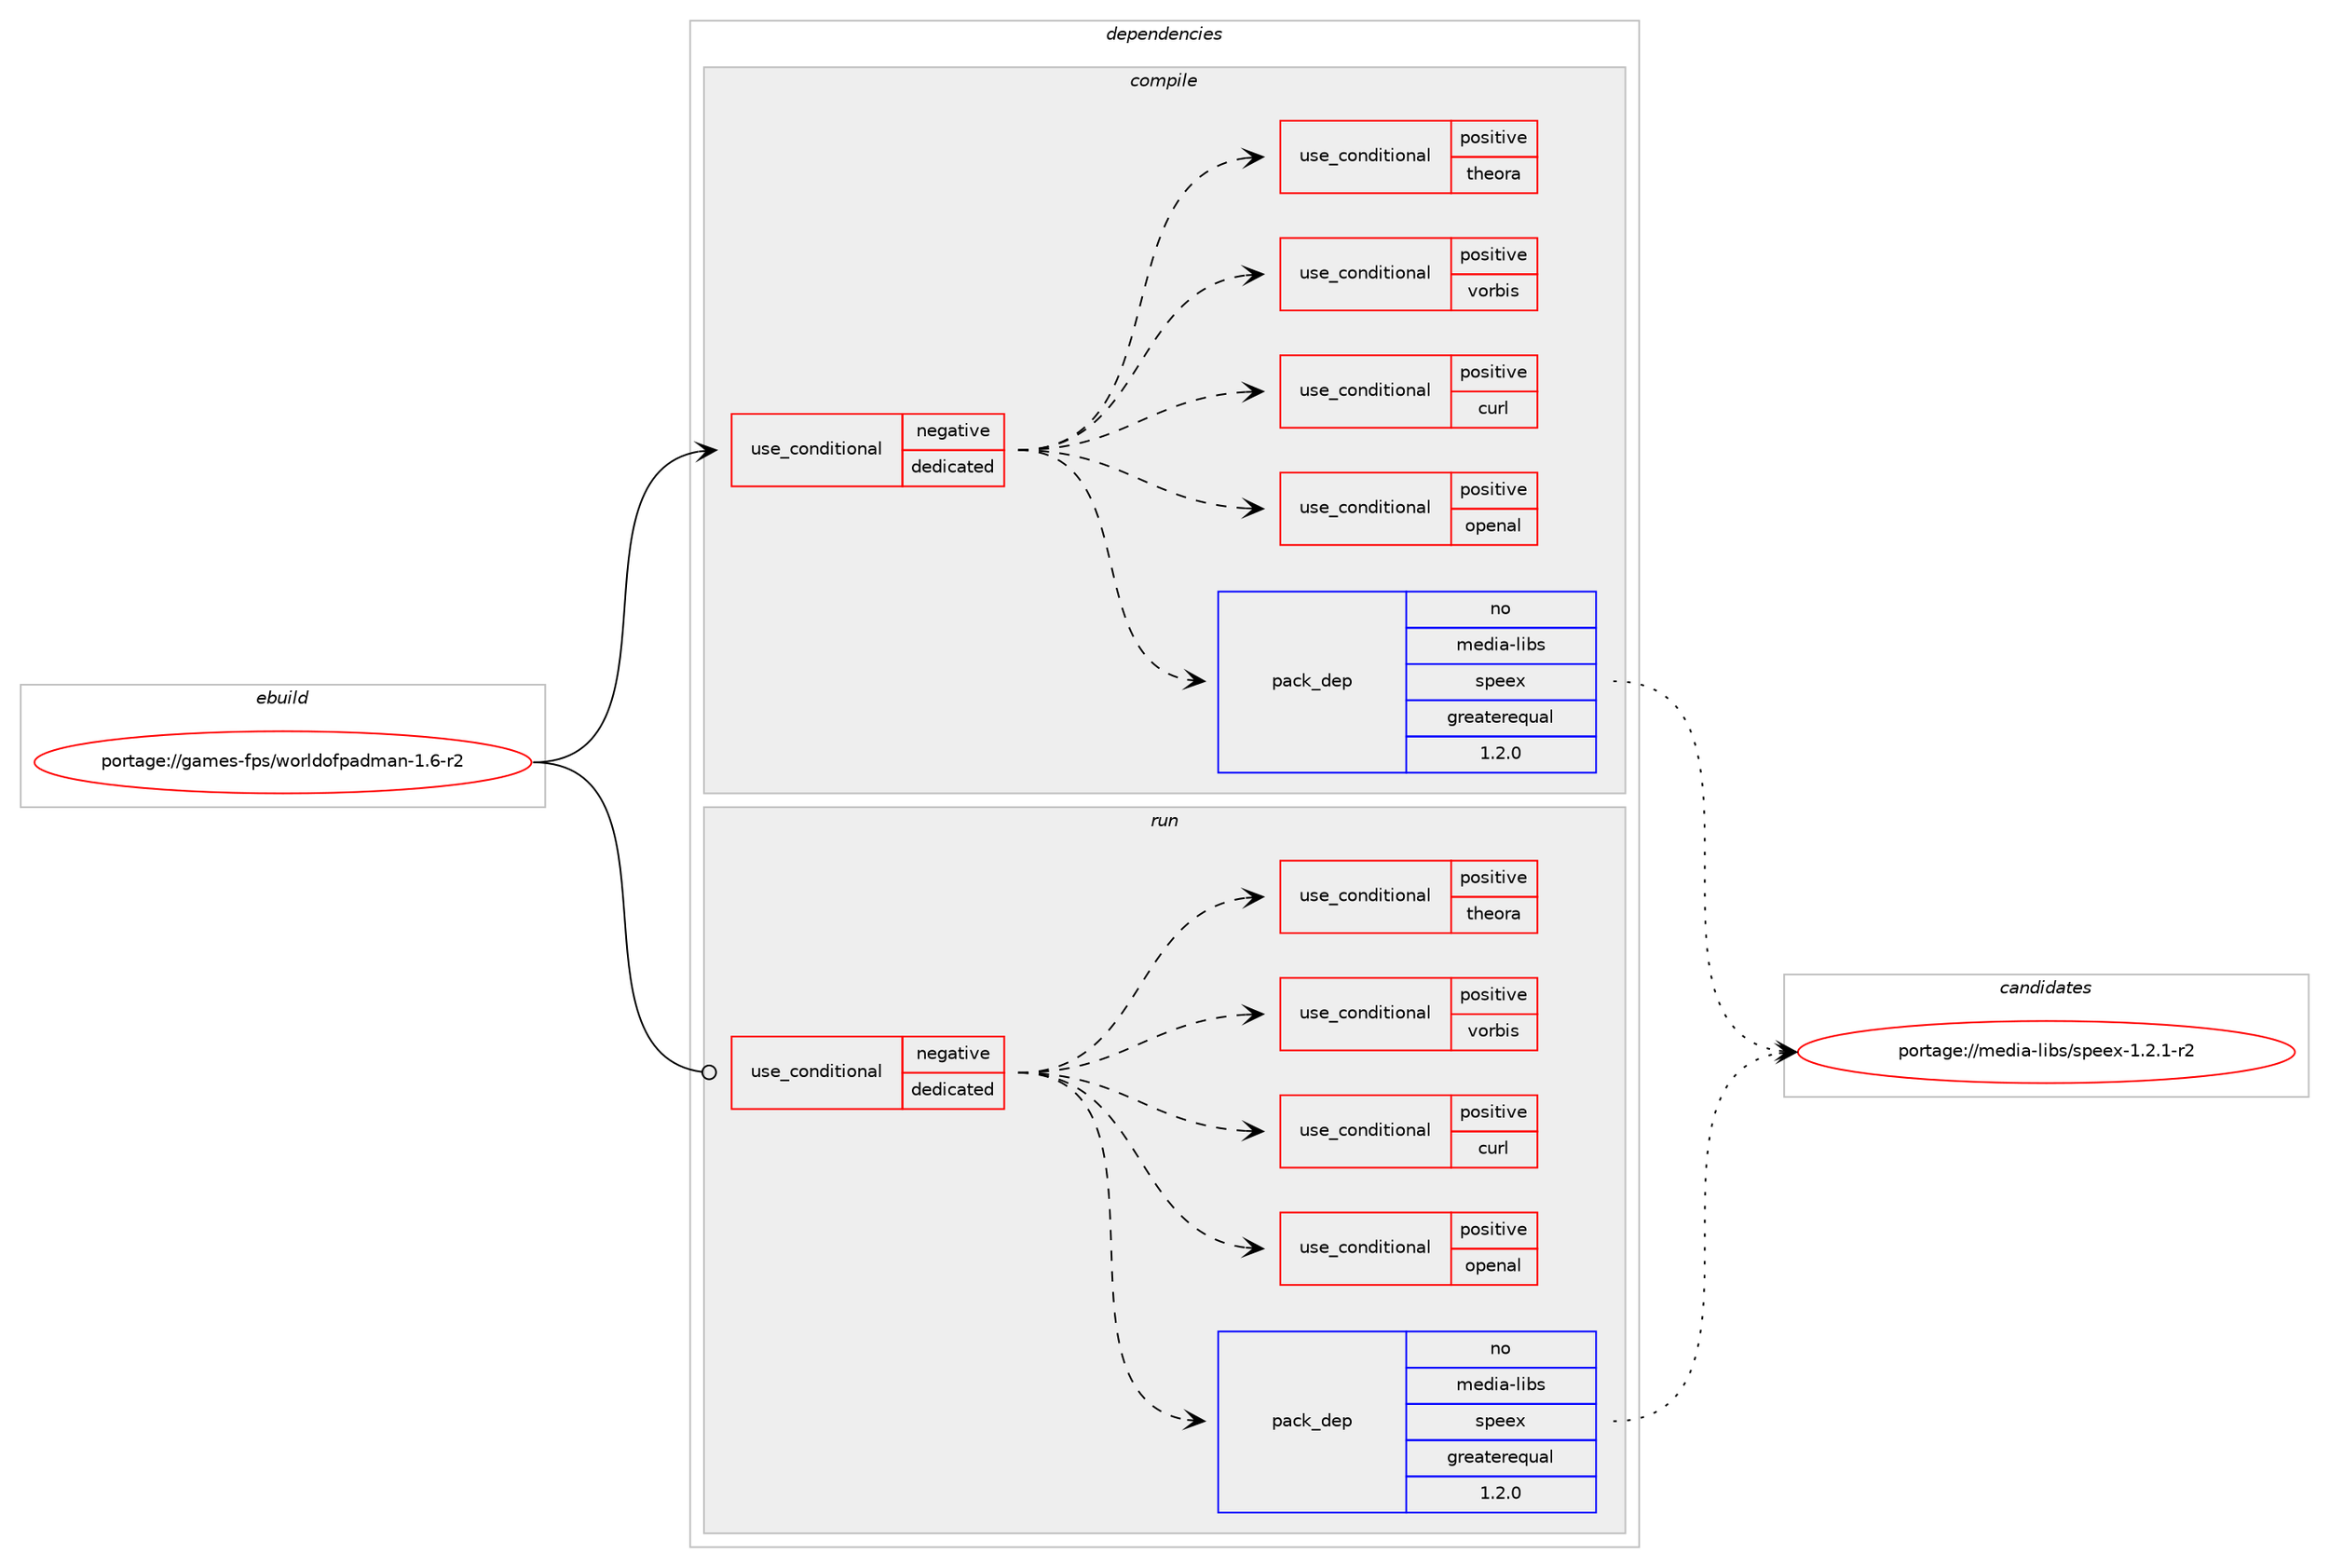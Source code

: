 digraph prolog {

# *************
# Graph options
# *************

newrank=true;
concentrate=true;
compound=true;
graph [rankdir=LR,fontname=Helvetica,fontsize=10,ranksep=1.5];#, ranksep=2.5, nodesep=0.2];
edge  [arrowhead=vee];
node  [fontname=Helvetica,fontsize=10];

# **********
# The ebuild
# **********

subgraph cluster_leftcol {
color=gray;
rank=same;
label=<<i>ebuild</i>>;
id [label="portage://games-fps/worldofpadman-1.6-r2", color=red, width=4, href="../games-fps/worldofpadman-1.6-r2.svg"];
}

# ****************
# The dependencies
# ****************

subgraph cluster_midcol {
color=gray;
label=<<i>dependencies</i>>;
subgraph cluster_compile {
fillcolor="#eeeeee";
style=filled;
label=<<i>compile</i>>;
subgraph cond62644 {
dependency115743 [label=<<TABLE BORDER="0" CELLBORDER="1" CELLSPACING="0" CELLPADDING="4"><TR><TD ROWSPAN="3" CELLPADDING="10">use_conditional</TD></TR><TR><TD>negative</TD></TR><TR><TD>dedicated</TD></TR></TABLE>>, shape=none, color=red];
subgraph pack51614 {
dependency115744 [label=<<TABLE BORDER="0" CELLBORDER="1" CELLSPACING="0" CELLPADDING="4" WIDTH="220"><TR><TD ROWSPAN="6" CELLPADDING="30">pack_dep</TD></TR><TR><TD WIDTH="110">no</TD></TR><TR><TD>media-libs</TD></TR><TR><TD>speex</TD></TR><TR><TD>greaterequal</TD></TR><TR><TD>1.2.0</TD></TR></TABLE>>, shape=none, color=blue];
}
dependency115743:e -> dependency115744:w [weight=20,style="dashed",arrowhead="vee"];
# *** BEGIN UNKNOWN DEPENDENCY TYPE (TODO) ***
# dependency115743 -> package_dependency(portage://games-fps/worldofpadman-1.6-r2,install,no,media-libs,speexdsp,none,[,,],[],[])
# *** END UNKNOWN DEPENDENCY TYPE (TODO) ***

# *** BEGIN UNKNOWN DEPENDENCY TYPE (TODO) ***
# dependency115743 -> package_dependency(portage://games-fps/worldofpadman-1.6-r2,install,no,virtual,jpeg,none,[,,],[slot(0)],[])
# *** END UNKNOWN DEPENDENCY TYPE (TODO) ***

# *** BEGIN UNKNOWN DEPENDENCY TYPE (TODO) ***
# dependency115743 -> package_dependency(portage://games-fps/worldofpadman-1.6-r2,install,no,media-libs,libsdl,none,[,,],[],[use(enable(joystick),none),use(enable(opengl),none),use(enable(video),none),use(enable(X),none)])
# *** END UNKNOWN DEPENDENCY TYPE (TODO) ***

# *** BEGIN UNKNOWN DEPENDENCY TYPE (TODO) ***
# dependency115743 -> package_dependency(portage://games-fps/worldofpadman-1.6-r2,install,no,virtual,opengl,none,[,,],[],[])
# *** END UNKNOWN DEPENDENCY TYPE (TODO) ***

# *** BEGIN UNKNOWN DEPENDENCY TYPE (TODO) ***
# dependency115743 -> package_dependency(portage://games-fps/worldofpadman-1.6-r2,install,no,virtual,glu,none,[,,],[],[])
# *** END UNKNOWN DEPENDENCY TYPE (TODO) ***

subgraph cond62645 {
dependency115745 [label=<<TABLE BORDER="0" CELLBORDER="1" CELLSPACING="0" CELLPADDING="4"><TR><TD ROWSPAN="3" CELLPADDING="10">use_conditional</TD></TR><TR><TD>positive</TD></TR><TR><TD>openal</TD></TR></TABLE>>, shape=none, color=red];
# *** BEGIN UNKNOWN DEPENDENCY TYPE (TODO) ***
# dependency115745 -> package_dependency(portage://games-fps/worldofpadman-1.6-r2,install,no,media-libs,openal,none,[,,],[],[])
# *** END UNKNOWN DEPENDENCY TYPE (TODO) ***

}
dependency115743:e -> dependency115745:w [weight=20,style="dashed",arrowhead="vee"];
subgraph cond62646 {
dependency115746 [label=<<TABLE BORDER="0" CELLBORDER="1" CELLSPACING="0" CELLPADDING="4"><TR><TD ROWSPAN="3" CELLPADDING="10">use_conditional</TD></TR><TR><TD>positive</TD></TR><TR><TD>curl</TD></TR></TABLE>>, shape=none, color=red];
# *** BEGIN UNKNOWN DEPENDENCY TYPE (TODO) ***
# dependency115746 -> package_dependency(portage://games-fps/worldofpadman-1.6-r2,install,no,net-misc,curl,none,[,,],[],[])
# *** END UNKNOWN DEPENDENCY TYPE (TODO) ***

}
dependency115743:e -> dependency115746:w [weight=20,style="dashed",arrowhead="vee"];
subgraph cond62647 {
dependency115747 [label=<<TABLE BORDER="0" CELLBORDER="1" CELLSPACING="0" CELLPADDING="4"><TR><TD ROWSPAN="3" CELLPADDING="10">use_conditional</TD></TR><TR><TD>positive</TD></TR><TR><TD>vorbis</TD></TR></TABLE>>, shape=none, color=red];
# *** BEGIN UNKNOWN DEPENDENCY TYPE (TODO) ***
# dependency115747 -> package_dependency(portage://games-fps/worldofpadman-1.6-r2,install,no,media-libs,libvorbis,none,[,,],[],[])
# *** END UNKNOWN DEPENDENCY TYPE (TODO) ***

}
dependency115743:e -> dependency115747:w [weight=20,style="dashed",arrowhead="vee"];
subgraph cond62648 {
dependency115748 [label=<<TABLE BORDER="0" CELLBORDER="1" CELLSPACING="0" CELLPADDING="4"><TR><TD ROWSPAN="3" CELLPADDING="10">use_conditional</TD></TR><TR><TD>positive</TD></TR><TR><TD>theora</TD></TR></TABLE>>, shape=none, color=red];
# *** BEGIN UNKNOWN DEPENDENCY TYPE (TODO) ***
# dependency115748 -> package_dependency(portage://games-fps/worldofpadman-1.6-r2,install,no,media-libs,libtheora,none,[,,],[],[])
# *** END UNKNOWN DEPENDENCY TYPE (TODO) ***

# *** BEGIN UNKNOWN DEPENDENCY TYPE (TODO) ***
# dependency115748 -> package_dependency(portage://games-fps/worldofpadman-1.6-r2,install,no,media-libs,libogg,none,[,,],[],[])
# *** END UNKNOWN DEPENDENCY TYPE (TODO) ***

}
dependency115743:e -> dependency115748:w [weight=20,style="dashed",arrowhead="vee"];
}
id:e -> dependency115743:w [weight=20,style="solid",arrowhead="vee"];
# *** BEGIN UNKNOWN DEPENDENCY TYPE (TODO) ***
# id -> package_dependency(portage://games-fps/worldofpadman-1.6-r2,install,no,sys-libs,zlib,none,[,,],[],[])
# *** END UNKNOWN DEPENDENCY TYPE (TODO) ***

}
subgraph cluster_compileandrun {
fillcolor="#eeeeee";
style=filled;
label=<<i>compile and run</i>>;
}
subgraph cluster_run {
fillcolor="#eeeeee";
style=filled;
label=<<i>run</i>>;
subgraph cond62649 {
dependency115749 [label=<<TABLE BORDER="0" CELLBORDER="1" CELLSPACING="0" CELLPADDING="4"><TR><TD ROWSPAN="3" CELLPADDING="10">use_conditional</TD></TR><TR><TD>negative</TD></TR><TR><TD>dedicated</TD></TR></TABLE>>, shape=none, color=red];
subgraph pack51615 {
dependency115750 [label=<<TABLE BORDER="0" CELLBORDER="1" CELLSPACING="0" CELLPADDING="4" WIDTH="220"><TR><TD ROWSPAN="6" CELLPADDING="30">pack_dep</TD></TR><TR><TD WIDTH="110">no</TD></TR><TR><TD>media-libs</TD></TR><TR><TD>speex</TD></TR><TR><TD>greaterequal</TD></TR><TR><TD>1.2.0</TD></TR></TABLE>>, shape=none, color=blue];
}
dependency115749:e -> dependency115750:w [weight=20,style="dashed",arrowhead="vee"];
# *** BEGIN UNKNOWN DEPENDENCY TYPE (TODO) ***
# dependency115749 -> package_dependency(portage://games-fps/worldofpadman-1.6-r2,run,no,media-libs,speexdsp,none,[,,],[],[])
# *** END UNKNOWN DEPENDENCY TYPE (TODO) ***

# *** BEGIN UNKNOWN DEPENDENCY TYPE (TODO) ***
# dependency115749 -> package_dependency(portage://games-fps/worldofpadman-1.6-r2,run,no,virtual,jpeg,none,[,,],[slot(0)],[])
# *** END UNKNOWN DEPENDENCY TYPE (TODO) ***

# *** BEGIN UNKNOWN DEPENDENCY TYPE (TODO) ***
# dependency115749 -> package_dependency(portage://games-fps/worldofpadman-1.6-r2,run,no,media-libs,libsdl,none,[,,],[],[use(enable(joystick),none),use(enable(opengl),none),use(enable(video),none),use(enable(X),none)])
# *** END UNKNOWN DEPENDENCY TYPE (TODO) ***

# *** BEGIN UNKNOWN DEPENDENCY TYPE (TODO) ***
# dependency115749 -> package_dependency(portage://games-fps/worldofpadman-1.6-r2,run,no,virtual,opengl,none,[,,],[],[])
# *** END UNKNOWN DEPENDENCY TYPE (TODO) ***

# *** BEGIN UNKNOWN DEPENDENCY TYPE (TODO) ***
# dependency115749 -> package_dependency(portage://games-fps/worldofpadman-1.6-r2,run,no,virtual,glu,none,[,,],[],[])
# *** END UNKNOWN DEPENDENCY TYPE (TODO) ***

subgraph cond62650 {
dependency115751 [label=<<TABLE BORDER="0" CELLBORDER="1" CELLSPACING="0" CELLPADDING="4"><TR><TD ROWSPAN="3" CELLPADDING="10">use_conditional</TD></TR><TR><TD>positive</TD></TR><TR><TD>openal</TD></TR></TABLE>>, shape=none, color=red];
# *** BEGIN UNKNOWN DEPENDENCY TYPE (TODO) ***
# dependency115751 -> package_dependency(portage://games-fps/worldofpadman-1.6-r2,run,no,media-libs,openal,none,[,,],[],[])
# *** END UNKNOWN DEPENDENCY TYPE (TODO) ***

}
dependency115749:e -> dependency115751:w [weight=20,style="dashed",arrowhead="vee"];
subgraph cond62651 {
dependency115752 [label=<<TABLE BORDER="0" CELLBORDER="1" CELLSPACING="0" CELLPADDING="4"><TR><TD ROWSPAN="3" CELLPADDING="10">use_conditional</TD></TR><TR><TD>positive</TD></TR><TR><TD>curl</TD></TR></TABLE>>, shape=none, color=red];
# *** BEGIN UNKNOWN DEPENDENCY TYPE (TODO) ***
# dependency115752 -> package_dependency(portage://games-fps/worldofpadman-1.6-r2,run,no,net-misc,curl,none,[,,],[],[])
# *** END UNKNOWN DEPENDENCY TYPE (TODO) ***

}
dependency115749:e -> dependency115752:w [weight=20,style="dashed",arrowhead="vee"];
subgraph cond62652 {
dependency115753 [label=<<TABLE BORDER="0" CELLBORDER="1" CELLSPACING="0" CELLPADDING="4"><TR><TD ROWSPAN="3" CELLPADDING="10">use_conditional</TD></TR><TR><TD>positive</TD></TR><TR><TD>vorbis</TD></TR></TABLE>>, shape=none, color=red];
# *** BEGIN UNKNOWN DEPENDENCY TYPE (TODO) ***
# dependency115753 -> package_dependency(portage://games-fps/worldofpadman-1.6-r2,run,no,media-libs,libvorbis,none,[,,],[],[])
# *** END UNKNOWN DEPENDENCY TYPE (TODO) ***

}
dependency115749:e -> dependency115753:w [weight=20,style="dashed",arrowhead="vee"];
subgraph cond62653 {
dependency115754 [label=<<TABLE BORDER="0" CELLBORDER="1" CELLSPACING="0" CELLPADDING="4"><TR><TD ROWSPAN="3" CELLPADDING="10">use_conditional</TD></TR><TR><TD>positive</TD></TR><TR><TD>theora</TD></TR></TABLE>>, shape=none, color=red];
# *** BEGIN UNKNOWN DEPENDENCY TYPE (TODO) ***
# dependency115754 -> package_dependency(portage://games-fps/worldofpadman-1.6-r2,run,no,media-libs,libtheora,none,[,,],[],[])
# *** END UNKNOWN DEPENDENCY TYPE (TODO) ***

# *** BEGIN UNKNOWN DEPENDENCY TYPE (TODO) ***
# dependency115754 -> package_dependency(portage://games-fps/worldofpadman-1.6-r2,run,no,media-libs,libogg,none,[,,],[],[])
# *** END UNKNOWN DEPENDENCY TYPE (TODO) ***

}
dependency115749:e -> dependency115754:w [weight=20,style="dashed",arrowhead="vee"];
}
id:e -> dependency115749:w [weight=20,style="solid",arrowhead="odot"];
# *** BEGIN UNKNOWN DEPENDENCY TYPE (TODO) ***
# id -> package_dependency(portage://games-fps/worldofpadman-1.6-r2,run,no,sys-libs,zlib,none,[,,],[],[])
# *** END UNKNOWN DEPENDENCY TYPE (TODO) ***

}
}

# **************
# The candidates
# **************

subgraph cluster_choices {
rank=same;
color=gray;
label=<<i>candidates</i>>;

subgraph choice51614 {
color=black;
nodesep=1;
choice109101100105974510810598115471151121011011204549465046494511450 [label="portage://media-libs/speex-1.2.1-r2", color=red, width=4,href="../media-libs/speex-1.2.1-r2.svg"];
dependency115744:e -> choice109101100105974510810598115471151121011011204549465046494511450:w [style=dotted,weight="100"];
}
subgraph choice51615 {
color=black;
nodesep=1;
choice109101100105974510810598115471151121011011204549465046494511450 [label="portage://media-libs/speex-1.2.1-r2", color=red, width=4,href="../media-libs/speex-1.2.1-r2.svg"];
dependency115750:e -> choice109101100105974510810598115471151121011011204549465046494511450:w [style=dotted,weight="100"];
}
}

}
